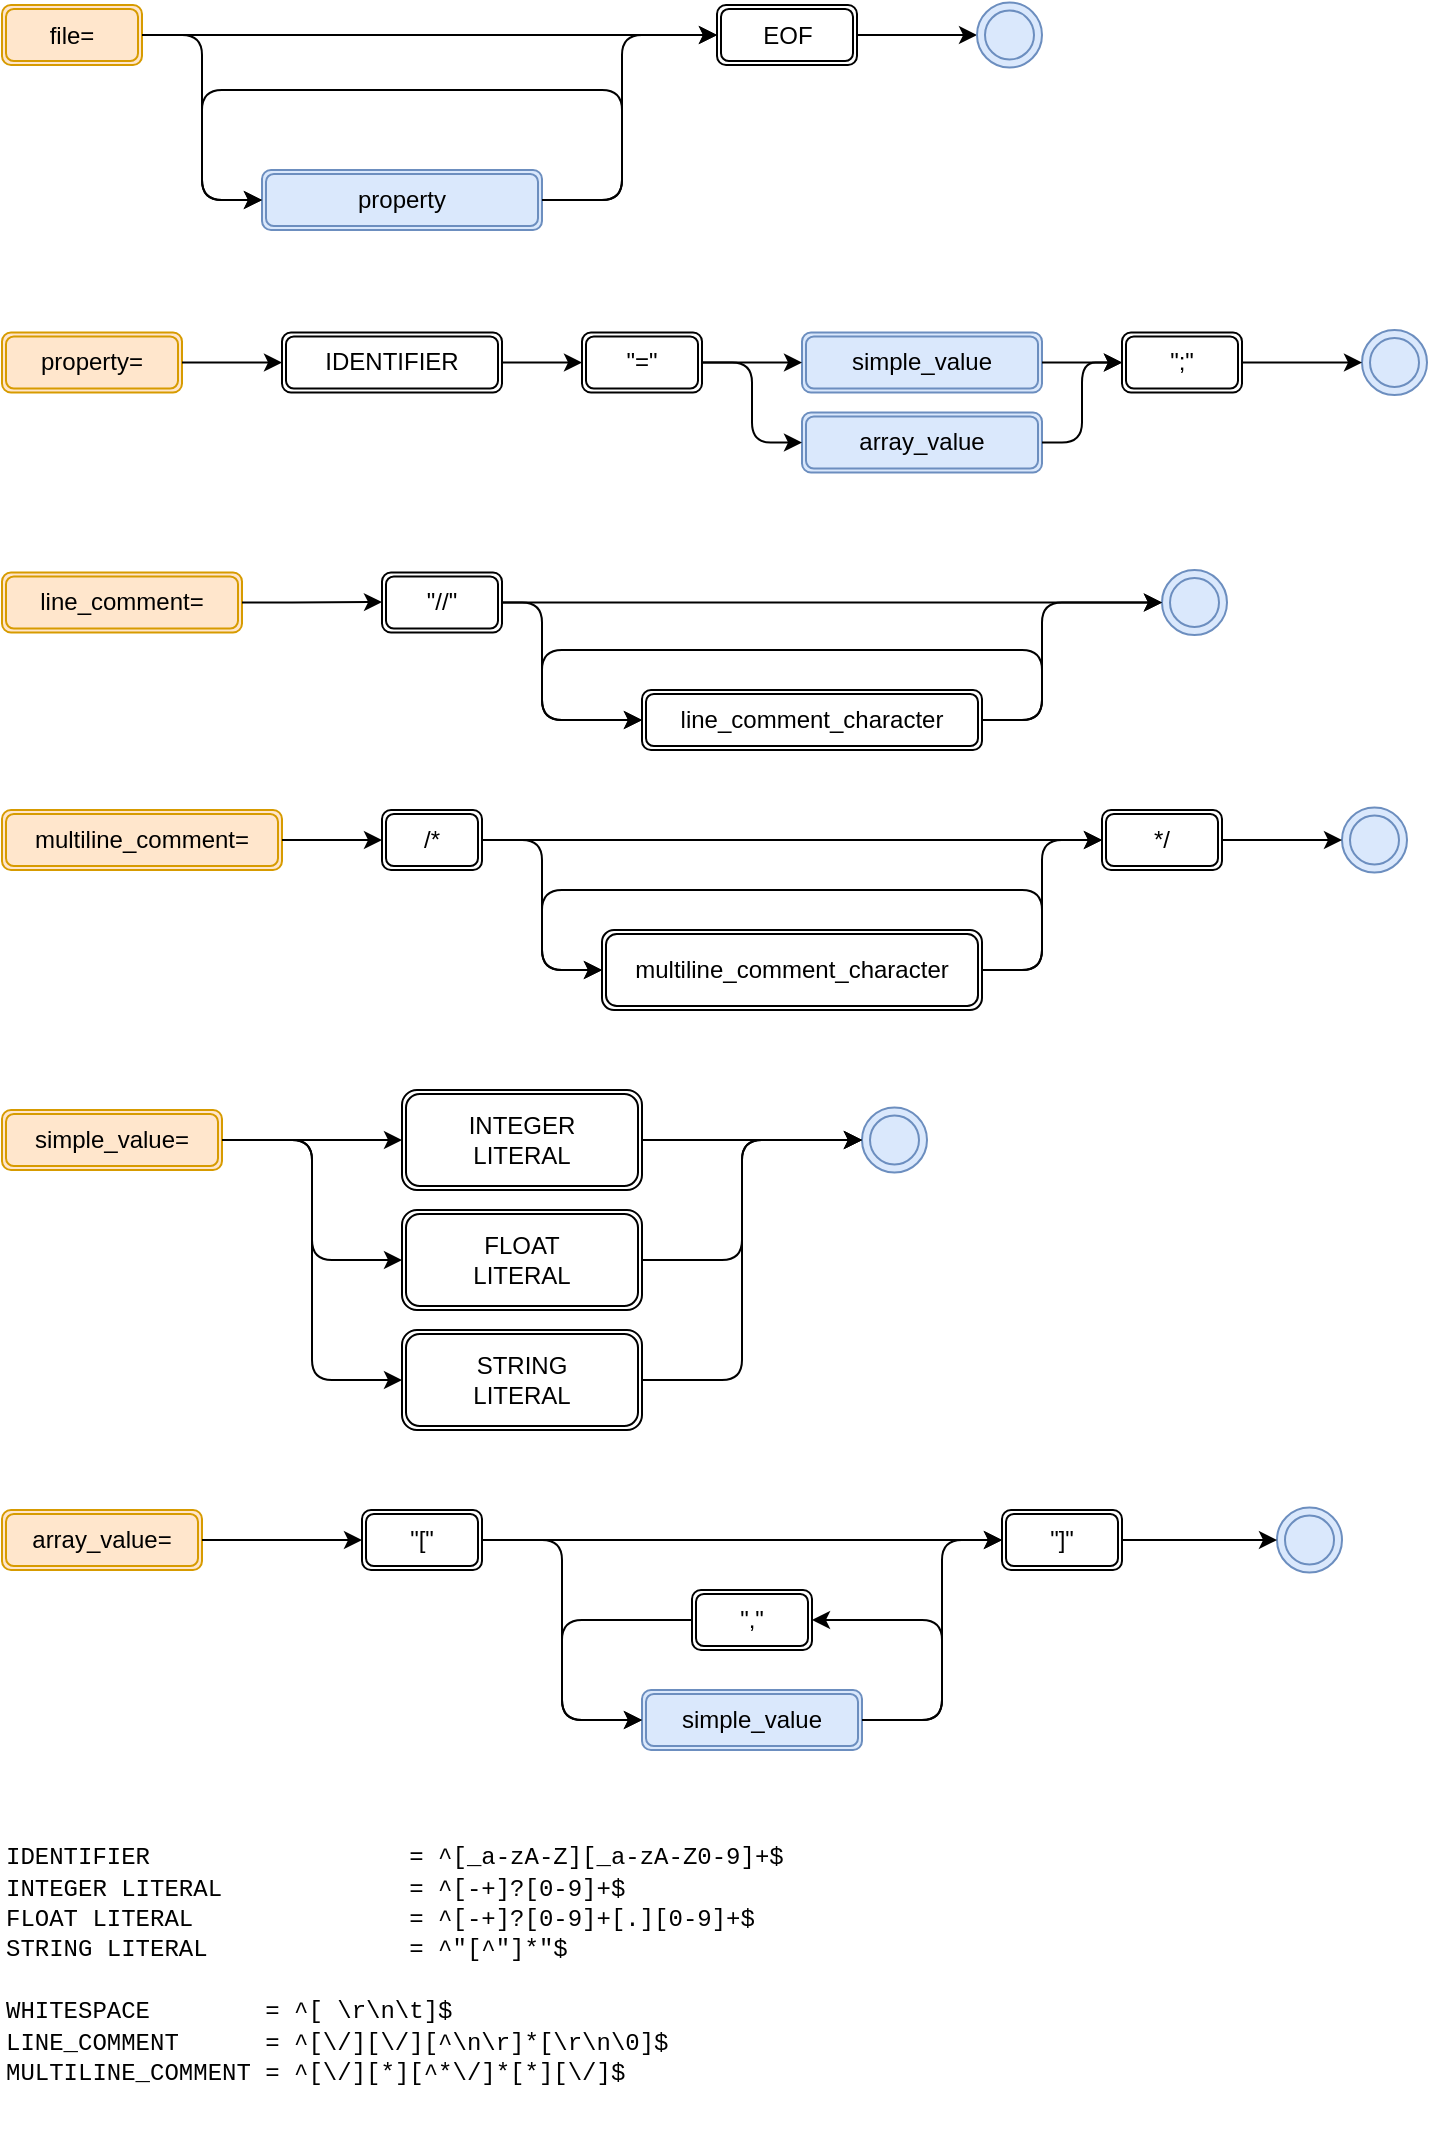 <mxfile version="14.5.1" type="device"><diagram id="G8GpeQzOGImuBmVAyiSh" name="Page-1"><mxGraphModel dx="2370" dy="1288" grid="1" gridSize="10" guides="1" tooltips="1" connect="1" arrows="1" fold="1" page="1" pageScale="1" pageWidth="850" pageHeight="1100" math="0" shadow="0"><root><mxCell id="0"/><mxCell id="1" parent="0"/><mxCell id="HiBD9QWLM9IOURq0awWN-1" value="file=" style="shape=ext;double=1;rounded=1;whiteSpace=wrap;html=1;fillColor=#ffe6cc;strokeColor=#d79b00;" parent="1" vertex="1"><mxGeometry x="30" y="37.5" width="70" height="30" as="geometry"/></mxCell><mxCell id="HiBD9QWLM9IOURq0awWN-19" style="edgeStyle=orthogonalEdgeStyle;rounded=0;orthogonalLoop=1;jettySize=auto;html=1;exitX=1;exitY=0.5;exitDx=0;exitDy=0;" parent="1" source="HiBD9QWLM9IOURq0awWN-2" target="HiBD9QWLM9IOURq0awWN-3" edge="1"><mxGeometry relative="1" as="geometry"/></mxCell><mxCell id="HiBD9QWLM9IOURq0awWN-2" value="EOF" style="shape=ext;double=1;rounded=1;whiteSpace=wrap;html=1;" parent="1" vertex="1"><mxGeometry x="387.5" y="37.5" width="70" height="30" as="geometry"/></mxCell><mxCell id="HiBD9QWLM9IOURq0awWN-3" value="" style="ellipse;shape=doubleEllipse;whiteSpace=wrap;html=1;aspect=fixed;fillColor=#dae8fc;strokeColor=#6c8ebf;" parent="1" vertex="1"><mxGeometry x="517.5" y="36.25" width="32.5" height="32.5" as="geometry"/></mxCell><mxCell id="HiBD9QWLM9IOURq0awWN-4" value="property" style="shape=ext;double=1;rounded=1;whiteSpace=wrap;html=1;fillColor=#dae8fc;strokeColor=#6c8ebf;" parent="1" vertex="1"><mxGeometry x="160" y="120" width="140" height="30" as="geometry"/></mxCell><mxCell id="HiBD9QWLM9IOURq0awWN-7" value="" style="edgeStyle=elbowEdgeStyle;elbow=horizontal;endArrow=classic;html=1;exitX=1;exitY=0.5;exitDx=0;exitDy=0;entryX=0;entryY=0.5;entryDx=0;entryDy=0;" parent="1" source="HiBD9QWLM9IOURq0awWN-1" target="HiBD9QWLM9IOURq0awWN-2" edge="1"><mxGeometry width="50" height="50" relative="1" as="geometry"><mxPoint x="190" y="290" as="sourcePoint"/><mxPoint x="240" y="240" as="targetPoint"/></mxGeometry></mxCell><mxCell id="HiBD9QWLM9IOURq0awWN-8" value="" style="edgeStyle=elbowEdgeStyle;elbow=horizontal;endArrow=classic;html=1;exitX=1;exitY=0.5;exitDx=0;exitDy=0;entryX=0;entryY=0.5;entryDx=0;entryDy=0;" parent="1" source="HiBD9QWLM9IOURq0awWN-1" target="HiBD9QWLM9IOURq0awWN-4" edge="1"><mxGeometry width="50" height="50" relative="1" as="geometry"><mxPoint x="130" y="50" as="sourcePoint"/><mxPoint x="240" y="240" as="targetPoint"/></mxGeometry></mxCell><mxCell id="HiBD9QWLM9IOURq0awWN-11" value="" style="edgeStyle=elbowEdgeStyle;elbow=horizontal;endArrow=classic;html=1;exitX=1;exitY=0.5;exitDx=0;exitDy=0;entryX=0;entryY=0.5;entryDx=0;entryDy=0;" parent="1" source="HiBD9QWLM9IOURq0awWN-4" target="HiBD9QWLM9IOURq0awWN-2" edge="1"><mxGeometry width="50" height="50" relative="1" as="geometry"><mxPoint x="190" y="290" as="sourcePoint"/><mxPoint x="240" y="240" as="targetPoint"/><Array as="points"><mxPoint x="340" y="100"/></Array></mxGeometry></mxCell><mxCell id="HiBD9QWLM9IOURq0awWN-17" value="" style="edgeStyle=segmentEdgeStyle;endArrow=classic;html=1;entryX=0;entryY=0.5;entryDx=0;entryDy=0;exitX=1;exitY=0.5;exitDx=0;exitDy=0;" parent="1" source="HiBD9QWLM9IOURq0awWN-4" target="HiBD9QWLM9IOURq0awWN-4" edge="1"><mxGeometry width="50" height="50" relative="1" as="geometry"><mxPoint x="230" y="250" as="sourcePoint"/><mxPoint x="280" y="200" as="targetPoint"/><Array as="points"><mxPoint x="340" y="135"/><mxPoint x="340" y="80"/><mxPoint x="130" y="80"/><mxPoint x="130" y="135"/></Array></mxGeometry></mxCell><mxCell id="HiBD9QWLM9IOURq0awWN-20" value="property=" style="shape=ext;double=1;rounded=1;whiteSpace=wrap;html=1;fillColor=#ffe6cc;strokeColor=#d79b00;" parent="1" vertex="1"><mxGeometry x="30" y="201.25" width="90" height="30" as="geometry"/></mxCell><mxCell id="HiBD9QWLM9IOURq0awWN-21" value="IDENTIFIER" style="shape=ext;double=1;rounded=1;whiteSpace=wrap;html=1;" parent="1" vertex="1"><mxGeometry x="170" y="201.25" width="110" height="30" as="geometry"/></mxCell><mxCell id="HiBD9QWLM9IOURq0awWN-22" value="&quot;=&quot;" style="shape=ext;double=1;rounded=1;whiteSpace=wrap;html=1;" parent="1" vertex="1"><mxGeometry x="320" y="201.25" width="60" height="30" as="geometry"/></mxCell><mxCell id="HiBD9QWLM9IOURq0awWN-23" value="simple_value" style="shape=ext;double=1;rounded=1;whiteSpace=wrap;html=1;fillColor=#dae8fc;strokeColor=#6c8ebf;" parent="1" vertex="1"><mxGeometry x="430" y="201.25" width="120" height="30" as="geometry"/></mxCell><mxCell id="HiBD9QWLM9IOURq0awWN-26" value="&lt;div&gt;array_value&lt;/div&gt;" style="shape=ext;double=1;rounded=1;whiteSpace=wrap;html=1;fillColor=#dae8fc;strokeColor=#6c8ebf;" parent="1" vertex="1"><mxGeometry x="430" y="241.25" width="120" height="30" as="geometry"/></mxCell><mxCell id="HiBD9QWLM9IOURq0awWN-27" value="&quot;;&quot;" style="shape=ext;double=1;rounded=1;whiteSpace=wrap;html=1;" parent="1" vertex="1"><mxGeometry x="590" y="201.25" width="60" height="30" as="geometry"/></mxCell><mxCell id="HiBD9QWLM9IOURq0awWN-28" value="" style="ellipse;shape=doubleEllipse;whiteSpace=wrap;html=1;aspect=fixed;fillColor=#dae8fc;strokeColor=#6c8ebf;" parent="1" vertex="1"><mxGeometry x="710" y="200" width="32.5" height="32.5" as="geometry"/></mxCell><mxCell id="HiBD9QWLM9IOURq0awWN-29" value="" style="edgeStyle=elbowEdgeStyle;elbow=horizontal;endArrow=classic;html=1;exitX=1;exitY=0.5;exitDx=0;exitDy=0;entryX=0;entryY=0.5;entryDx=0;entryDy=0;" parent="1" source="HiBD9QWLM9IOURq0awWN-20" target="HiBD9QWLM9IOURq0awWN-21" edge="1"><mxGeometry width="50" height="50" relative="1" as="geometry"><mxPoint x="370" y="191.25" as="sourcePoint"/><mxPoint x="420" y="141.25" as="targetPoint"/></mxGeometry></mxCell><mxCell id="HiBD9QWLM9IOURq0awWN-30" value="" style="edgeStyle=elbowEdgeStyle;elbow=horizontal;endArrow=classic;html=1;exitX=1;exitY=0.5;exitDx=0;exitDy=0;entryX=0;entryY=0.5;entryDx=0;entryDy=0;" parent="1" source="HiBD9QWLM9IOURq0awWN-21" target="HiBD9QWLM9IOURq0awWN-22" edge="1"><mxGeometry width="50" height="50" relative="1" as="geometry"><mxPoint x="370" y="191.25" as="sourcePoint"/><mxPoint x="420" y="141.25" as="targetPoint"/></mxGeometry></mxCell><mxCell id="HiBD9QWLM9IOURq0awWN-31" value="" style="edgeStyle=elbowEdgeStyle;elbow=horizontal;endArrow=classic;html=1;exitX=1;exitY=0.5;exitDx=0;exitDy=0;entryX=0;entryY=0.5;entryDx=0;entryDy=0;" parent="1" source="HiBD9QWLM9IOURq0awWN-22" target="HiBD9QWLM9IOURq0awWN-23" edge="1"><mxGeometry width="50" height="50" relative="1" as="geometry"><mxPoint x="370" y="191.25" as="sourcePoint"/><mxPoint x="420" y="141.25" as="targetPoint"/></mxGeometry></mxCell><mxCell id="HiBD9QWLM9IOURq0awWN-32" value="" style="edgeStyle=elbowEdgeStyle;elbow=horizontal;endArrow=classic;html=1;exitX=1;exitY=0.5;exitDx=0;exitDy=0;entryX=0;entryY=0.5;entryDx=0;entryDy=0;" parent="1" source="HiBD9QWLM9IOURq0awWN-22" target="HiBD9QWLM9IOURq0awWN-26" edge="1"><mxGeometry width="50" height="50" relative="1" as="geometry"><mxPoint x="370" y="191.25" as="sourcePoint"/><mxPoint x="420" y="141.25" as="targetPoint"/></mxGeometry></mxCell><mxCell id="HiBD9QWLM9IOURq0awWN-33" value="" style="edgeStyle=elbowEdgeStyle;elbow=horizontal;endArrow=classic;html=1;exitX=1;exitY=0.5;exitDx=0;exitDy=0;entryX=0;entryY=0.5;entryDx=0;entryDy=0;" parent="1" source="HiBD9QWLM9IOURq0awWN-23" target="HiBD9QWLM9IOURq0awWN-27" edge="1"><mxGeometry width="50" height="50" relative="1" as="geometry"><mxPoint x="370" y="191.25" as="sourcePoint"/><mxPoint x="420" y="141.25" as="targetPoint"/></mxGeometry></mxCell><mxCell id="HiBD9QWLM9IOURq0awWN-34" value="" style="edgeStyle=elbowEdgeStyle;elbow=horizontal;endArrow=classic;html=1;exitX=1;exitY=0.5;exitDx=0;exitDy=0;entryX=0;entryY=0.5;entryDx=0;entryDy=0;" parent="1" source="HiBD9QWLM9IOURq0awWN-26" target="HiBD9QWLM9IOURq0awWN-27" edge="1"><mxGeometry width="50" height="50" relative="1" as="geometry"><mxPoint x="370" y="191.25" as="sourcePoint"/><mxPoint x="420" y="141.25" as="targetPoint"/></mxGeometry></mxCell><mxCell id="HiBD9QWLM9IOURq0awWN-35" value="" style="edgeStyle=elbowEdgeStyle;elbow=horizontal;endArrow=classic;html=1;exitX=1;exitY=0.5;exitDx=0;exitDy=0;entryX=0;entryY=0.5;entryDx=0;entryDy=0;" parent="1" source="HiBD9QWLM9IOURq0awWN-27" target="HiBD9QWLM9IOURq0awWN-28" edge="1"><mxGeometry width="50" height="50" relative="1" as="geometry"><mxPoint x="370" y="191.25" as="sourcePoint"/><mxPoint x="420" y="141.25" as="targetPoint"/></mxGeometry></mxCell><mxCell id="bDj_cVkxyaiBDZP2u9p0-1" value="line_comment=" style="shape=ext;double=1;rounded=1;whiteSpace=wrap;html=1;fillColor=#ffe6cc;strokeColor=#d79b00;" parent="1" vertex="1"><mxGeometry x="30" y="321.25" width="120" height="30" as="geometry"/></mxCell><mxCell id="bDj_cVkxyaiBDZP2u9p0-5" value="&quot;//&quot;" style="shape=ext;double=1;rounded=1;whiteSpace=wrap;html=1;" parent="1" vertex="1"><mxGeometry x="220" y="321.25" width="60" height="30" as="geometry"/></mxCell><mxCell id="bDj_cVkxyaiBDZP2u9p0-6" value="line_comment_character" style="shape=ext;double=1;rounded=1;whiteSpace=wrap;html=1;" parent="1" vertex="1"><mxGeometry x="350" y="380" width="170" height="30" as="geometry"/></mxCell><mxCell id="bDj_cVkxyaiBDZP2u9p0-12" value="" style="edgeStyle=elbowEdgeStyle;elbow=horizontal;endArrow=classic;html=1;exitX=1;exitY=0.5;exitDx=0;exitDy=0;" parent="1" source="bDj_cVkxyaiBDZP2u9p0-1" edge="1"><mxGeometry width="50" height="50" relative="1" as="geometry"><mxPoint x="380" y="280" as="sourcePoint"/><mxPoint x="220" y="336" as="targetPoint"/></mxGeometry></mxCell><mxCell id="bDj_cVkxyaiBDZP2u9p0-13" value="" style="edgeStyle=elbowEdgeStyle;elbow=horizontal;endArrow=classic;html=1;entryX=0;entryY=0.5;entryDx=0;entryDy=0;exitX=1;exitY=0.5;exitDx=0;exitDy=0;" parent="1" source="bDj_cVkxyaiBDZP2u9p0-5" target="bDj_cVkxyaiBDZP2u9p0-6" edge="1"><mxGeometry width="50" height="50" relative="1" as="geometry"><mxPoint x="290" y="330" as="sourcePoint"/><mxPoint x="430" y="230" as="targetPoint"/><Array as="points"><mxPoint x="300" y="370"/></Array></mxGeometry></mxCell><mxCell id="bDj_cVkxyaiBDZP2u9p0-14" value="" style="ellipse;shape=doubleEllipse;whiteSpace=wrap;html=1;aspect=fixed;fillColor=#dae8fc;strokeColor=#6c8ebf;" parent="1" vertex="1"><mxGeometry x="610" y="320" width="32.5" height="32.5" as="geometry"/></mxCell><mxCell id="bDj_cVkxyaiBDZP2u9p0-15" value="" style="edgeStyle=elbowEdgeStyle;elbow=horizontal;endArrow=classic;html=1;exitX=1;exitY=0.5;exitDx=0;exitDy=0;entryX=0;entryY=0.5;entryDx=0;entryDy=0;" parent="1" source="bDj_cVkxyaiBDZP2u9p0-6" target="bDj_cVkxyaiBDZP2u9p0-14" edge="1"><mxGeometry width="50" height="50" relative="1" as="geometry"><mxPoint x="380" y="280" as="sourcePoint"/><mxPoint x="430" y="230" as="targetPoint"/><Array as="points"><mxPoint x="550" y="370"/></Array></mxGeometry></mxCell><mxCell id="bDj_cVkxyaiBDZP2u9p0-16" value="" style="edgeStyle=elbowEdgeStyle;elbow=horizontal;endArrow=classic;html=1;exitX=1;exitY=0.5;exitDx=0;exitDy=0;entryX=0;entryY=0.5;entryDx=0;entryDy=0;" parent="1" source="bDj_cVkxyaiBDZP2u9p0-5" target="bDj_cVkxyaiBDZP2u9p0-14" edge="1"><mxGeometry width="50" height="50" relative="1" as="geometry"><mxPoint x="380" y="280" as="sourcePoint"/><mxPoint x="430" y="230" as="targetPoint"/></mxGeometry></mxCell><mxCell id="bDj_cVkxyaiBDZP2u9p0-19" value="" style="edgeStyle=segmentEdgeStyle;endArrow=classic;html=1;exitX=1;exitY=0.5;exitDx=0;exitDy=0;entryX=0;entryY=0.5;entryDx=0;entryDy=0;" parent="1" source="bDj_cVkxyaiBDZP2u9p0-6" target="bDj_cVkxyaiBDZP2u9p0-6" edge="1"><mxGeometry width="50" height="50" relative="1" as="geometry"><mxPoint x="380" y="270" as="sourcePoint"/><mxPoint x="430" y="220" as="targetPoint"/><Array as="points"><mxPoint x="550" y="395"/><mxPoint x="550" y="360"/><mxPoint x="300" y="360"/><mxPoint x="300" y="395"/></Array></mxGeometry></mxCell><mxCell id="bDj_cVkxyaiBDZP2u9p0-21" value="multiline_comment=" style="shape=ext;double=1;rounded=1;whiteSpace=wrap;html=1;fillColor=#ffe6cc;strokeColor=#d79b00;" parent="1" vertex="1"><mxGeometry x="30" y="440" width="140" height="30" as="geometry"/></mxCell><mxCell id="bDj_cVkxyaiBDZP2u9p0-22" value="/*" style="shape=ext;double=1;rounded=1;whiteSpace=wrap;html=1;" parent="1" vertex="1"><mxGeometry x="220" y="440" width="50" height="30" as="geometry"/></mxCell><mxCell id="bDj_cVkxyaiBDZP2u9p0-23" value="multiline_comment_character" style="shape=ext;double=1;rounded=1;whiteSpace=wrap;html=1;" parent="1" vertex="1"><mxGeometry x="330" y="500" width="190" height="40" as="geometry"/></mxCell><mxCell id="bDj_cVkxyaiBDZP2u9p0-24" value="*/" style="shape=ext;double=1;rounded=1;whiteSpace=wrap;html=1;" parent="1" vertex="1"><mxGeometry x="580" y="440" width="60" height="30" as="geometry"/></mxCell><mxCell id="bDj_cVkxyaiBDZP2u9p0-25" value="" style="ellipse;shape=doubleEllipse;whiteSpace=wrap;html=1;aspect=fixed;fillColor=#dae8fc;strokeColor=#6c8ebf;" parent="1" vertex="1"><mxGeometry x="700" y="438.75" width="32.5" height="32.5" as="geometry"/></mxCell><mxCell id="bDj_cVkxyaiBDZP2u9p0-26" value="" style="edgeStyle=elbowEdgeStyle;elbow=horizontal;endArrow=classic;html=1;exitX=1;exitY=0.5;exitDx=0;exitDy=0;" parent="1" source="bDj_cVkxyaiBDZP2u9p0-21" edge="1"><mxGeometry width="50" height="50" relative="1" as="geometry"><mxPoint x="390" y="360" as="sourcePoint"/><mxPoint x="220" y="455" as="targetPoint"/></mxGeometry></mxCell><mxCell id="bDj_cVkxyaiBDZP2u9p0-27" value="" style="edgeStyle=elbowEdgeStyle;elbow=horizontal;endArrow=classic;html=1;exitX=1;exitY=0.5;exitDx=0;exitDy=0;entryX=0;entryY=0.5;entryDx=0;entryDy=0;" parent="1" source="bDj_cVkxyaiBDZP2u9p0-22" target="bDj_cVkxyaiBDZP2u9p0-24" edge="1"><mxGeometry width="50" height="50" relative="1" as="geometry"><mxPoint x="390" y="360" as="sourcePoint"/><mxPoint x="440" y="310" as="targetPoint"/></mxGeometry></mxCell><mxCell id="bDj_cVkxyaiBDZP2u9p0-28" value="" style="edgeStyle=elbowEdgeStyle;elbow=horizontal;endArrow=classic;html=1;exitX=1;exitY=0.5;exitDx=0;exitDy=0;entryX=0;entryY=0.5;entryDx=0;entryDy=0;" parent="1" source="bDj_cVkxyaiBDZP2u9p0-22" target="bDj_cVkxyaiBDZP2u9p0-23" edge="1"><mxGeometry width="50" height="50" relative="1" as="geometry"><mxPoint x="390" y="360" as="sourcePoint"/><mxPoint x="440" y="310" as="targetPoint"/></mxGeometry></mxCell><mxCell id="bDj_cVkxyaiBDZP2u9p0-29" value="" style="edgeStyle=elbowEdgeStyle;elbow=horizontal;endArrow=classic;html=1;exitX=1;exitY=0.5;exitDx=0;exitDy=0;entryX=0;entryY=0.5;entryDx=0;entryDy=0;" parent="1" source="bDj_cVkxyaiBDZP2u9p0-23" target="bDj_cVkxyaiBDZP2u9p0-24" edge="1"><mxGeometry width="50" height="50" relative="1" as="geometry"><mxPoint x="390" y="360" as="sourcePoint"/><mxPoint x="440" y="310" as="targetPoint"/></mxGeometry></mxCell><mxCell id="bDj_cVkxyaiBDZP2u9p0-30" value="" style="edgeStyle=elbowEdgeStyle;elbow=horizontal;endArrow=classic;html=1;exitX=1;exitY=0.5;exitDx=0;exitDy=0;entryX=0;entryY=0.5;entryDx=0;entryDy=0;" parent="1" source="bDj_cVkxyaiBDZP2u9p0-24" target="bDj_cVkxyaiBDZP2u9p0-25" edge="1"><mxGeometry width="50" height="50" relative="1" as="geometry"><mxPoint x="390" y="360" as="sourcePoint"/><mxPoint x="440" y="310" as="targetPoint"/></mxGeometry></mxCell><mxCell id="bDj_cVkxyaiBDZP2u9p0-31" value="" style="edgeStyle=segmentEdgeStyle;endArrow=classic;html=1;exitX=1;exitY=0.5;exitDx=0;exitDy=0;entryX=0;entryY=0.5;entryDx=0;entryDy=0;" parent="1" source="bDj_cVkxyaiBDZP2u9p0-23" target="bDj_cVkxyaiBDZP2u9p0-23" edge="1"><mxGeometry width="50" height="50" relative="1" as="geometry"><mxPoint x="390" y="360" as="sourcePoint"/><mxPoint x="440" y="310" as="targetPoint"/><Array as="points"><mxPoint x="550" y="520"/><mxPoint x="550" y="480"/><mxPoint x="300" y="480"/><mxPoint x="300" y="520"/></Array></mxGeometry></mxCell><mxCell id="bDj_cVkxyaiBDZP2u9p0-32" value="simple_value=" style="shape=ext;double=1;rounded=1;whiteSpace=wrap;html=1;fillColor=#ffe6cc;strokeColor=#d79b00;" parent="1" vertex="1"><mxGeometry x="30" y="590" width="110" height="30" as="geometry"/></mxCell><mxCell id="bDj_cVkxyaiBDZP2u9p0-33" value="INTEGER&lt;br&gt;LITERAL" style="shape=ext;double=1;rounded=1;whiteSpace=wrap;html=1;" parent="1" vertex="1"><mxGeometry x="230" y="580" width="120" height="50" as="geometry"/></mxCell><mxCell id="bDj_cVkxyaiBDZP2u9p0-34" value="FLOAT&lt;br&gt;LITERAL" style="shape=ext;double=1;rounded=1;whiteSpace=wrap;html=1;" parent="1" vertex="1"><mxGeometry x="230" y="640" width="120" height="50" as="geometry"/></mxCell><mxCell id="bDj_cVkxyaiBDZP2u9p0-35" value="STRING&lt;br&gt;LITERAL" style="shape=ext;double=1;rounded=1;whiteSpace=wrap;html=1;" parent="1" vertex="1"><mxGeometry x="230" y="700" width="120" height="50" as="geometry"/></mxCell><mxCell id="bDj_cVkxyaiBDZP2u9p0-36" value="" style="ellipse;shape=doubleEllipse;whiteSpace=wrap;html=1;aspect=fixed;fillColor=#dae8fc;strokeColor=#6c8ebf;" parent="1" vertex="1"><mxGeometry x="460" y="588.75" width="32.5" height="32.5" as="geometry"/></mxCell><mxCell id="bDj_cVkxyaiBDZP2u9p0-37" value="" style="edgeStyle=elbowEdgeStyle;elbow=horizontal;endArrow=classic;html=1;exitX=1;exitY=0.5;exitDx=0;exitDy=0;entryX=0;entryY=0.5;entryDx=0;entryDy=0;" parent="1" source="bDj_cVkxyaiBDZP2u9p0-32" target="bDj_cVkxyaiBDZP2u9p0-33" edge="1"><mxGeometry width="50" height="50" relative="1" as="geometry"><mxPoint x="520" y="550" as="sourcePoint"/><mxPoint x="570" y="500" as="targetPoint"/></mxGeometry></mxCell><mxCell id="bDj_cVkxyaiBDZP2u9p0-40" value="" style="edgeStyle=elbowEdgeStyle;elbow=horizontal;endArrow=classic;html=1;exitX=1;exitY=0.5;exitDx=0;exitDy=0;entryX=0;entryY=0.5;entryDx=0;entryDy=0;" parent="1" source="bDj_cVkxyaiBDZP2u9p0-33" target="bDj_cVkxyaiBDZP2u9p0-36" edge="1"><mxGeometry width="50" height="50" relative="1" as="geometry"><mxPoint x="520" y="550" as="sourcePoint"/><mxPoint x="570" y="500" as="targetPoint"/></mxGeometry></mxCell><mxCell id="bDj_cVkxyaiBDZP2u9p0-41" value="" style="edgeStyle=elbowEdgeStyle;elbow=horizontal;endArrow=classic;html=1;exitX=1;exitY=0.5;exitDx=0;exitDy=0;entryX=0;entryY=0.5;entryDx=0;entryDy=0;" parent="1" source="bDj_cVkxyaiBDZP2u9p0-32" target="bDj_cVkxyaiBDZP2u9p0-34" edge="1"><mxGeometry width="50" height="50" relative="1" as="geometry"><mxPoint x="520" y="550" as="sourcePoint"/><mxPoint x="570" y="500" as="targetPoint"/></mxGeometry></mxCell><mxCell id="bDj_cVkxyaiBDZP2u9p0-42" value="" style="edgeStyle=elbowEdgeStyle;elbow=horizontal;endArrow=classic;html=1;exitX=1;exitY=0.5;exitDx=0;exitDy=0;entryX=0;entryY=0.5;entryDx=0;entryDy=0;" parent="1" source="bDj_cVkxyaiBDZP2u9p0-32" target="bDj_cVkxyaiBDZP2u9p0-35" edge="1"><mxGeometry width="50" height="50" relative="1" as="geometry"><mxPoint x="150" y="610" as="sourcePoint"/><mxPoint x="570" y="500" as="targetPoint"/></mxGeometry></mxCell><mxCell id="bDj_cVkxyaiBDZP2u9p0-43" value="" style="edgeStyle=elbowEdgeStyle;elbow=horizontal;endArrow=classic;html=1;exitX=1;exitY=0.5;exitDx=0;exitDy=0;entryX=0;entryY=0.5;entryDx=0;entryDy=0;" parent="1" source="bDj_cVkxyaiBDZP2u9p0-34" target="bDj_cVkxyaiBDZP2u9p0-36" edge="1"><mxGeometry width="50" height="50" relative="1" as="geometry"><mxPoint x="520" y="550" as="sourcePoint"/><mxPoint x="570" y="500" as="targetPoint"/><Array as="points"><mxPoint x="400" y="640"/></Array></mxGeometry></mxCell><mxCell id="bDj_cVkxyaiBDZP2u9p0-44" value="" style="edgeStyle=elbowEdgeStyle;elbow=horizontal;endArrow=classic;html=1;exitX=1;exitY=0.5;exitDx=0;exitDy=0;" parent="1" source="bDj_cVkxyaiBDZP2u9p0-35" target="bDj_cVkxyaiBDZP2u9p0-36" edge="1"><mxGeometry width="50" height="50" relative="1" as="geometry"><mxPoint x="520" y="550" as="sourcePoint"/><mxPoint x="570" y="500" as="targetPoint"/><Array as="points"><mxPoint x="400" y="670"/></Array></mxGeometry></mxCell><mxCell id="bDj_cVkxyaiBDZP2u9p0-45" value="array_value=" style="shape=ext;double=1;rounded=1;whiteSpace=wrap;html=1;fillColor=#ffe6cc;strokeColor=#d79b00;" parent="1" vertex="1"><mxGeometry x="30" y="790" width="100" height="30" as="geometry"/></mxCell><mxCell id="bDj_cVkxyaiBDZP2u9p0-46" value="&quot;[&quot;" style="shape=ext;double=1;rounded=1;whiteSpace=wrap;html=1;" parent="1" vertex="1"><mxGeometry x="210" y="790" width="60" height="30" as="geometry"/></mxCell><mxCell id="bDj_cVkxyaiBDZP2u9p0-47" value="&quot;]&quot;" style="shape=ext;double=1;rounded=1;whiteSpace=wrap;html=1;" parent="1" vertex="1"><mxGeometry x="530" y="790" width="60" height="30" as="geometry"/></mxCell><mxCell id="bDj_cVkxyaiBDZP2u9p0-48" value="simple_value" style="shape=ext;double=1;rounded=1;whiteSpace=wrap;html=1;fillColor=#dae8fc;strokeColor=#6c8ebf;" parent="1" vertex="1"><mxGeometry x="350" y="880" width="110" height="30" as="geometry"/></mxCell><mxCell id="bDj_cVkxyaiBDZP2u9p0-49" value="" style="ellipse;shape=doubleEllipse;whiteSpace=wrap;html=1;aspect=fixed;fillColor=#dae8fc;strokeColor=#6c8ebf;" parent="1" vertex="1"><mxGeometry x="667.5" y="788.75" width="32.5" height="32.5" as="geometry"/></mxCell><mxCell id="bDj_cVkxyaiBDZP2u9p0-52" value="" style="edgeStyle=elbowEdgeStyle;elbow=horizontal;endArrow=classic;html=1;exitX=1;exitY=0.5;exitDx=0;exitDy=0;entryX=0;entryY=0.5;entryDx=0;entryDy=0;" parent="1" source="bDj_cVkxyaiBDZP2u9p0-45" target="bDj_cVkxyaiBDZP2u9p0-46" edge="1"><mxGeometry width="50" height="50" relative="1" as="geometry"><mxPoint x="450" y="660" as="sourcePoint"/><mxPoint x="500" y="610" as="targetPoint"/></mxGeometry></mxCell><mxCell id="bDj_cVkxyaiBDZP2u9p0-53" value="" style="edgeStyle=elbowEdgeStyle;elbow=horizontal;endArrow=classic;html=1;exitX=1;exitY=0.5;exitDx=0;exitDy=0;entryX=0;entryY=0.5;entryDx=0;entryDy=0;" parent="1" source="bDj_cVkxyaiBDZP2u9p0-46" target="bDj_cVkxyaiBDZP2u9p0-47" edge="1"><mxGeometry width="50" height="50" relative="1" as="geometry"><mxPoint x="450" y="660" as="sourcePoint"/><mxPoint x="500" y="610" as="targetPoint"/></mxGeometry></mxCell><mxCell id="bDj_cVkxyaiBDZP2u9p0-55" value="" style="edgeStyle=elbowEdgeStyle;elbow=horizontal;endArrow=classic;html=1;exitX=1;exitY=0.5;exitDx=0;exitDy=0;entryX=0;entryY=0.5;entryDx=0;entryDy=0;" parent="1" source="bDj_cVkxyaiBDZP2u9p0-46" target="bDj_cVkxyaiBDZP2u9p0-48" edge="1"><mxGeometry width="50" height="50" relative="1" as="geometry"><mxPoint x="450" y="660" as="sourcePoint"/><mxPoint x="500" y="610" as="targetPoint"/></mxGeometry></mxCell><mxCell id="bDj_cVkxyaiBDZP2u9p0-56" value="" style="edgeStyle=elbowEdgeStyle;elbow=horizontal;endArrow=classic;html=1;exitX=1;exitY=0.5;exitDx=0;exitDy=0;entryX=0;entryY=0.5;entryDx=0;entryDy=0;" parent="1" source="bDj_cVkxyaiBDZP2u9p0-48" target="bDj_cVkxyaiBDZP2u9p0-47" edge="1"><mxGeometry width="50" height="50" relative="1" as="geometry"><mxPoint x="450" y="660" as="sourcePoint"/><mxPoint x="500" y="610" as="targetPoint"/><Array as="points"><mxPoint x="500" y="850"/></Array></mxGeometry></mxCell><mxCell id="bDj_cVkxyaiBDZP2u9p0-57" value="" style="edgeStyle=elbowEdgeStyle;elbow=horizontal;endArrow=classic;html=1;exitX=1;exitY=0.5;exitDx=0;exitDy=0;entryX=0;entryY=0.5;entryDx=0;entryDy=0;" parent="1" source="bDj_cVkxyaiBDZP2u9p0-47" target="bDj_cVkxyaiBDZP2u9p0-49" edge="1"><mxGeometry width="50" height="50" relative="1" as="geometry"><mxPoint x="450" y="660" as="sourcePoint"/><mxPoint x="500" y="610" as="targetPoint"/></mxGeometry></mxCell><mxCell id="bDj_cVkxyaiBDZP2u9p0-58" value="&quot;,&quot;" style="shape=ext;double=1;rounded=1;whiteSpace=wrap;html=1;" parent="1" vertex="1"><mxGeometry x="375" y="830" width="60" height="30" as="geometry"/></mxCell><mxCell id="bDj_cVkxyaiBDZP2u9p0-59" value="" style="edgeStyle=elbowEdgeStyle;elbow=horizontal;endArrow=classic;html=1;exitX=1;exitY=0.5;exitDx=0;exitDy=0;entryX=1;entryY=0.5;entryDx=0;entryDy=0;" parent="1" source="bDj_cVkxyaiBDZP2u9p0-48" target="bDj_cVkxyaiBDZP2u9p0-58" edge="1"><mxGeometry width="50" height="50" relative="1" as="geometry"><mxPoint x="450" y="660" as="sourcePoint"/><mxPoint x="500" y="610" as="targetPoint"/><Array as="points"><mxPoint x="500" y="870"/></Array></mxGeometry></mxCell><mxCell id="bDj_cVkxyaiBDZP2u9p0-60" value="" style="edgeStyle=elbowEdgeStyle;elbow=horizontal;endArrow=classic;html=1;exitX=0;exitY=0.5;exitDx=0;exitDy=0;entryX=0;entryY=0.5;entryDx=0;entryDy=0;" parent="1" source="bDj_cVkxyaiBDZP2u9p0-58" target="bDj_cVkxyaiBDZP2u9p0-48" edge="1"><mxGeometry width="50" height="50" relative="1" as="geometry"><mxPoint x="450" y="660" as="sourcePoint"/><mxPoint x="500" y="610" as="targetPoint"/><Array as="points"><mxPoint x="310" y="860"/></Array></mxGeometry></mxCell><mxCell id="bDj_cVkxyaiBDZP2u9p0-61" value="&lt;div align=&quot;left&quot;&gt;&lt;font face=&quot;Courier New&quot;&gt;IDENTIFIER&amp;nbsp;&amp;nbsp;&amp;nbsp;&amp;nbsp; &amp;nbsp; &amp;nbsp; &amp;nbsp; &amp;nbsp; &amp;nbsp; &amp;nbsp;&amp;nbsp; = ^[_a-zA-Z][_a-zA-Z0-9]+$&lt;br&gt;INTEGER LITERAL &amp;nbsp; &amp;nbsp; &amp;nbsp; &amp;nbsp; &amp;nbsp; &amp;nbsp; = ^[-+]?[0-9]+$&lt;br&gt;FLOAT LITERAL&amp;nbsp;&amp;nbsp;&amp;nbsp;&amp;nbsp;&amp;nbsp;&amp;nbsp;&amp;nbsp;&amp;nbsp;&amp;nbsp;&amp;nbsp;&amp;nbsp;&amp;nbsp;&amp;nbsp;&amp;nbsp; = ^[-+]?[0-9]+[.][0-9]+$&lt;br&gt;STRING LITERAL&amp;nbsp;&amp;nbsp;&amp;nbsp;&amp;nbsp;&amp;nbsp;&amp;nbsp;&amp;nbsp;&amp;nbsp;&amp;nbsp;&amp;nbsp;&amp;nbsp;&amp;nbsp;&amp;nbsp; = ^&quot;[^&quot;]*&quot;$&lt;/font&gt;&lt;br&gt;&lt;/div&gt;&lt;div align=&quot;left&quot;&gt;&lt;font face=&quot;Courier New&quot;&gt;&lt;br&gt;&lt;/font&gt;&lt;/div&gt;&lt;div align=&quot;left&quot;&gt;&lt;font face=&quot;Courier New&quot;&gt;WHITESPACE&amp;nbsp;&amp;nbsp;&amp;nbsp;&amp;nbsp;&amp;nbsp;&amp;nbsp;&amp;nbsp; = ^[ \r\n\t]$&lt;br&gt;&lt;/font&gt;&lt;/div&gt;&lt;div align=&quot;left&quot;&gt;&lt;font face=&quot;Courier New&quot;&gt;LINE_COMMENT&amp;nbsp;&amp;nbsp;&amp;nbsp;&amp;nbsp;&amp;nbsp; = ^[\/][\/][^\n\r]*[\r\n\0]$&lt;/font&gt;&lt;/div&gt;&lt;div align=&quot;left&quot;&gt;&lt;font face=&quot;Courier New&quot;&gt;MULTILINE_COMMENT = &lt;/font&gt;&lt;font face=&quot;Courier New&quot;&gt;&lt;font face=&quot;Courier New&quot;&gt;^[\/][*][^*\/]*[*][\/]$&lt;/font&gt;&lt;/font&gt;&lt;/div&gt;&lt;div align=&quot;left&quot;&gt;&lt;font face=&quot;Courier New&quot;&gt;&lt;br&gt;&lt;/font&gt;&lt;/div&gt;" style="text;html=1;strokeColor=none;fillColor=none;align=left;verticalAlign=middle;whiteSpace=wrap;rounded=0;" parent="1" vertex="1"><mxGeometry x="30" y="950" width="480" height="150" as="geometry"/></mxCell></root></mxGraphModel></diagram></mxfile>